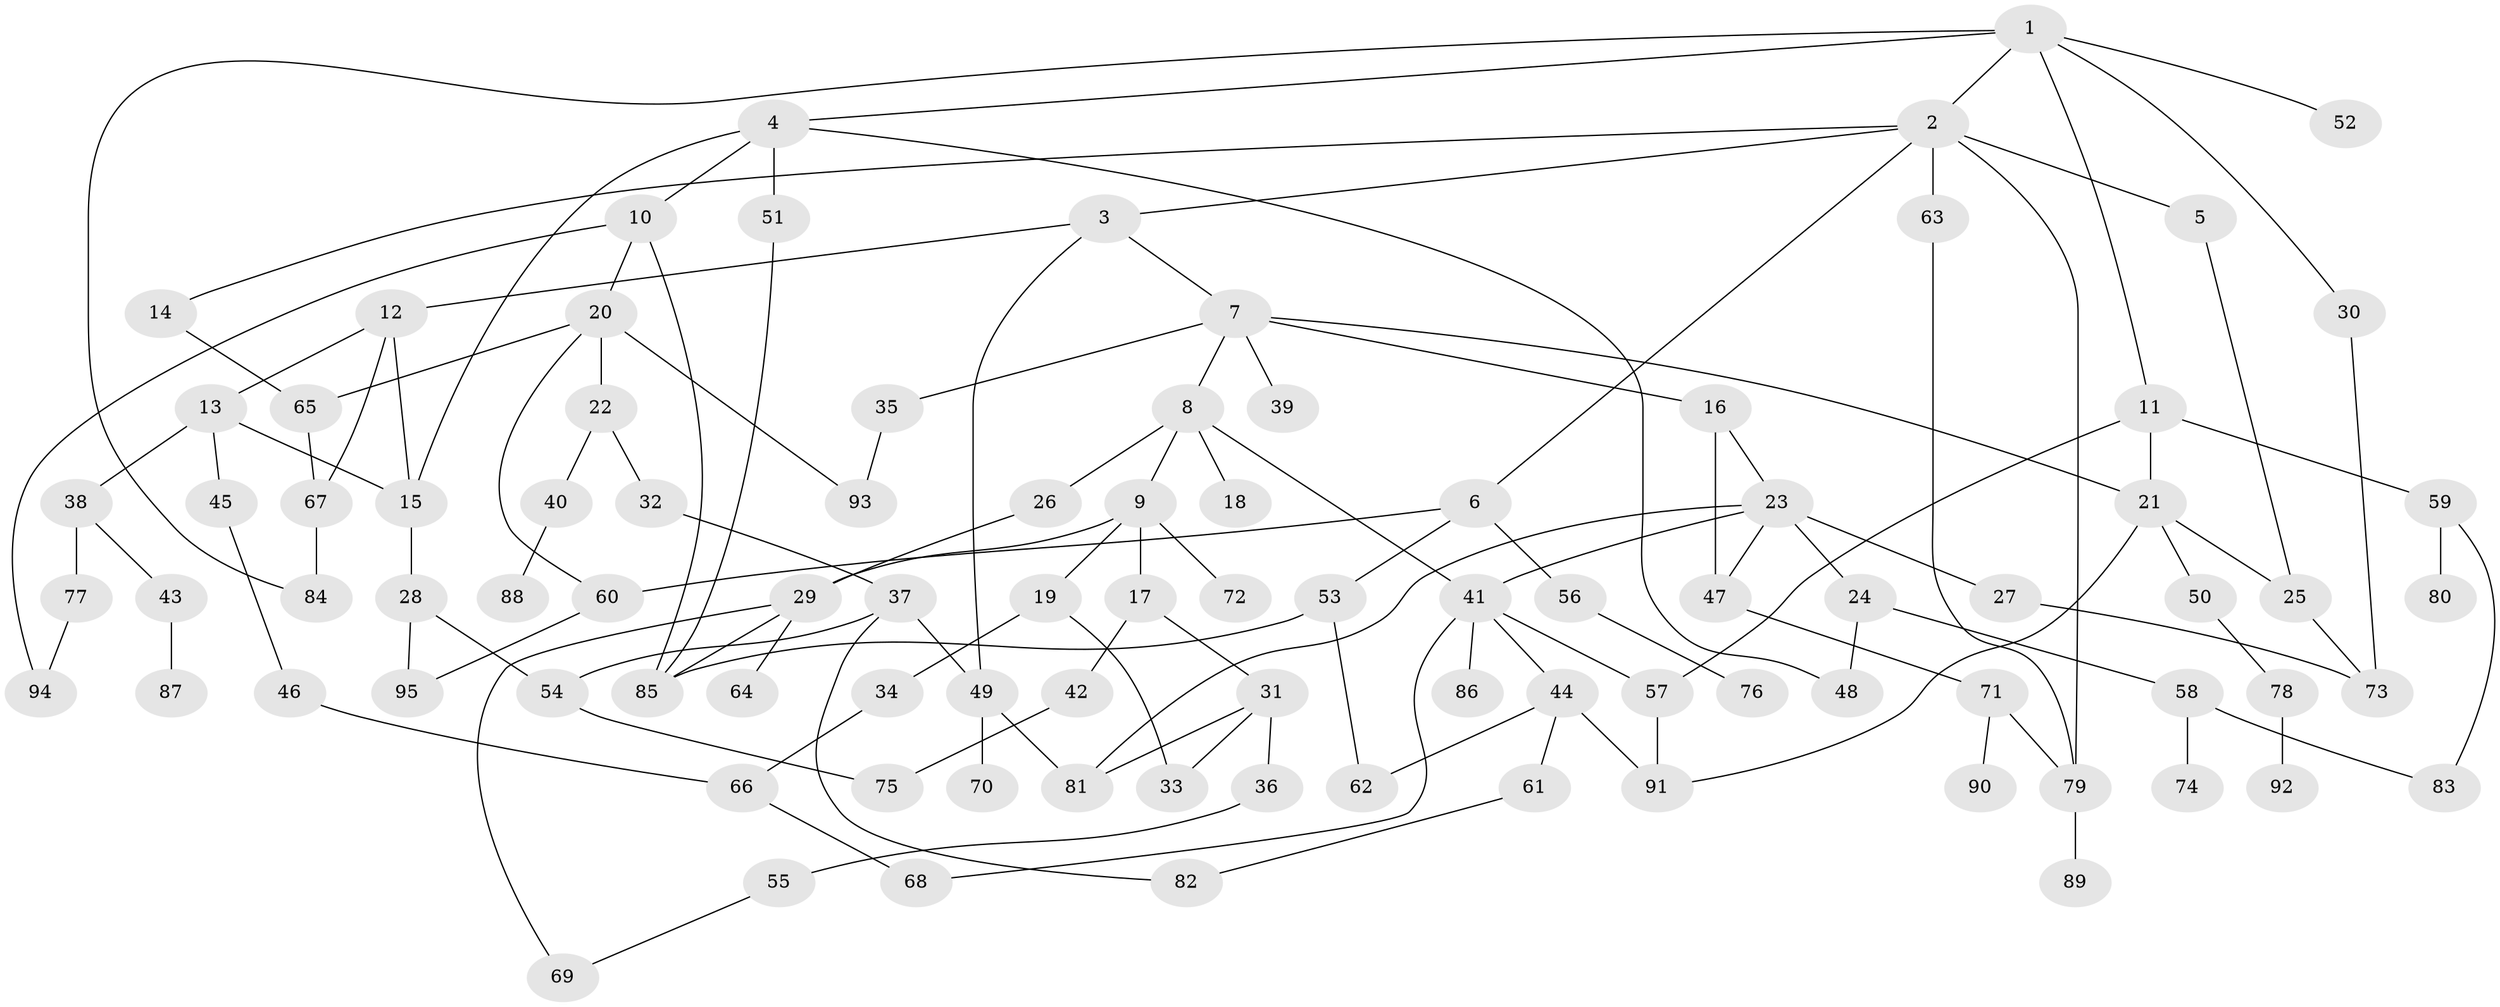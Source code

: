 // coarse degree distribution, {8: 0.020833333333333332, 4: 0.16666666666666666, 5: 0.10416666666666667, 6: 0.08333333333333333, 3: 0.2916666666666667, 2: 0.22916666666666666, 1: 0.10416666666666667}
// Generated by graph-tools (version 1.1) at 2025/36/03/04/25 23:36:03]
// undirected, 95 vertices, 131 edges
graph export_dot {
  node [color=gray90,style=filled];
  1;
  2;
  3;
  4;
  5;
  6;
  7;
  8;
  9;
  10;
  11;
  12;
  13;
  14;
  15;
  16;
  17;
  18;
  19;
  20;
  21;
  22;
  23;
  24;
  25;
  26;
  27;
  28;
  29;
  30;
  31;
  32;
  33;
  34;
  35;
  36;
  37;
  38;
  39;
  40;
  41;
  42;
  43;
  44;
  45;
  46;
  47;
  48;
  49;
  50;
  51;
  52;
  53;
  54;
  55;
  56;
  57;
  58;
  59;
  60;
  61;
  62;
  63;
  64;
  65;
  66;
  67;
  68;
  69;
  70;
  71;
  72;
  73;
  74;
  75;
  76;
  77;
  78;
  79;
  80;
  81;
  82;
  83;
  84;
  85;
  86;
  87;
  88;
  89;
  90;
  91;
  92;
  93;
  94;
  95;
  1 -- 2;
  1 -- 4;
  1 -- 11;
  1 -- 30;
  1 -- 52;
  1 -- 84;
  2 -- 3;
  2 -- 5;
  2 -- 6;
  2 -- 14;
  2 -- 63;
  2 -- 79;
  3 -- 7;
  3 -- 12;
  3 -- 49;
  4 -- 10;
  4 -- 48;
  4 -- 51;
  4 -- 15;
  5 -- 25;
  6 -- 53;
  6 -- 56;
  6 -- 60;
  7 -- 8;
  7 -- 16;
  7 -- 35;
  7 -- 39;
  7 -- 21;
  8 -- 9;
  8 -- 18;
  8 -- 26;
  8 -- 41;
  9 -- 17;
  9 -- 19;
  9 -- 29;
  9 -- 72;
  10 -- 20;
  10 -- 85;
  10 -- 94;
  11 -- 21;
  11 -- 59;
  11 -- 57;
  12 -- 13;
  12 -- 15;
  12 -- 67;
  13 -- 38;
  13 -- 45;
  13 -- 15;
  14 -- 65;
  15 -- 28;
  16 -- 23;
  16 -- 47;
  17 -- 31;
  17 -- 42;
  19 -- 34;
  19 -- 33;
  20 -- 22;
  20 -- 60;
  20 -- 93;
  20 -- 65;
  21 -- 50;
  21 -- 91;
  21 -- 25;
  22 -- 32;
  22 -- 40;
  23 -- 24;
  23 -- 27;
  23 -- 41;
  23 -- 81;
  23 -- 47;
  24 -- 58;
  24 -- 48;
  25 -- 73;
  26 -- 29;
  27 -- 73;
  28 -- 54;
  28 -- 95;
  29 -- 64;
  29 -- 69;
  29 -- 85;
  30 -- 73;
  31 -- 33;
  31 -- 36;
  31 -- 81;
  32 -- 37;
  34 -- 66;
  35 -- 93;
  36 -- 55;
  37 -- 82;
  37 -- 54;
  37 -- 49;
  38 -- 43;
  38 -- 77;
  40 -- 88;
  41 -- 44;
  41 -- 57;
  41 -- 86;
  41 -- 68;
  42 -- 75;
  43 -- 87;
  44 -- 61;
  44 -- 62;
  44 -- 91;
  45 -- 46;
  46 -- 66;
  47 -- 71;
  49 -- 70;
  49 -- 81;
  50 -- 78;
  51 -- 85;
  53 -- 85;
  53 -- 62;
  54 -- 75;
  55 -- 69;
  56 -- 76;
  57 -- 91;
  58 -- 74;
  58 -- 83;
  59 -- 80;
  59 -- 83;
  60 -- 95;
  61 -- 82;
  63 -- 79;
  65 -- 67;
  66 -- 68;
  67 -- 84;
  71 -- 90;
  71 -- 79;
  77 -- 94;
  78 -- 92;
  79 -- 89;
}
